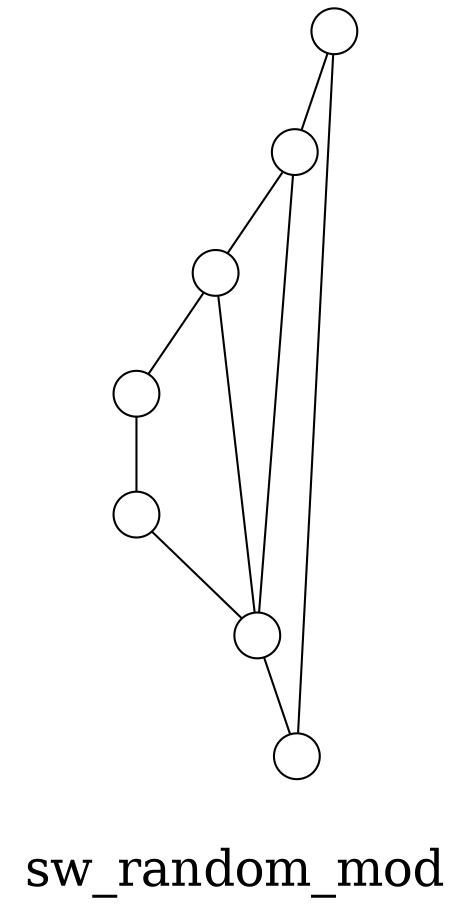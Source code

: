 /*****
sw_random_mod
*****/

graph G {
  graph [splines=false overlap=false]
  node  [shape=ellipse, width=0.3, height=0.3, label=""]
  0 ;
  1 ;
  2 ;
  3 ;
  4 ;
  5 ;
  6 ;
  0 -- 1;
  0 -- 6;
  1 -- 2;
  1 -- 5;
  2 -- 3;
  2 -- 5;
  3 -- 4;
  4 -- 5;
  5 -- 6;
  label = "\nsw_random_mod\n";  fontsize=24;
}
